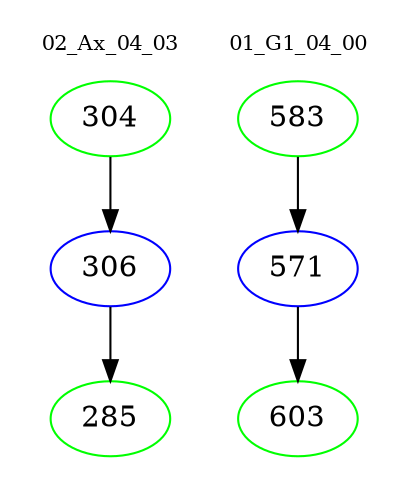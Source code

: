 digraph{
subgraph cluster_0 {
color = white
label = "02_Ax_04_03";
fontsize=10;
T0_304 [label="304", color="green"]
T0_304 -> T0_306 [color="black"]
T0_306 [label="306", color="blue"]
T0_306 -> T0_285 [color="black"]
T0_285 [label="285", color="green"]
}
subgraph cluster_1 {
color = white
label = "01_G1_04_00";
fontsize=10;
T1_583 [label="583", color="green"]
T1_583 -> T1_571 [color="black"]
T1_571 [label="571", color="blue"]
T1_571 -> T1_603 [color="black"]
T1_603 [label="603", color="green"]
}
}
